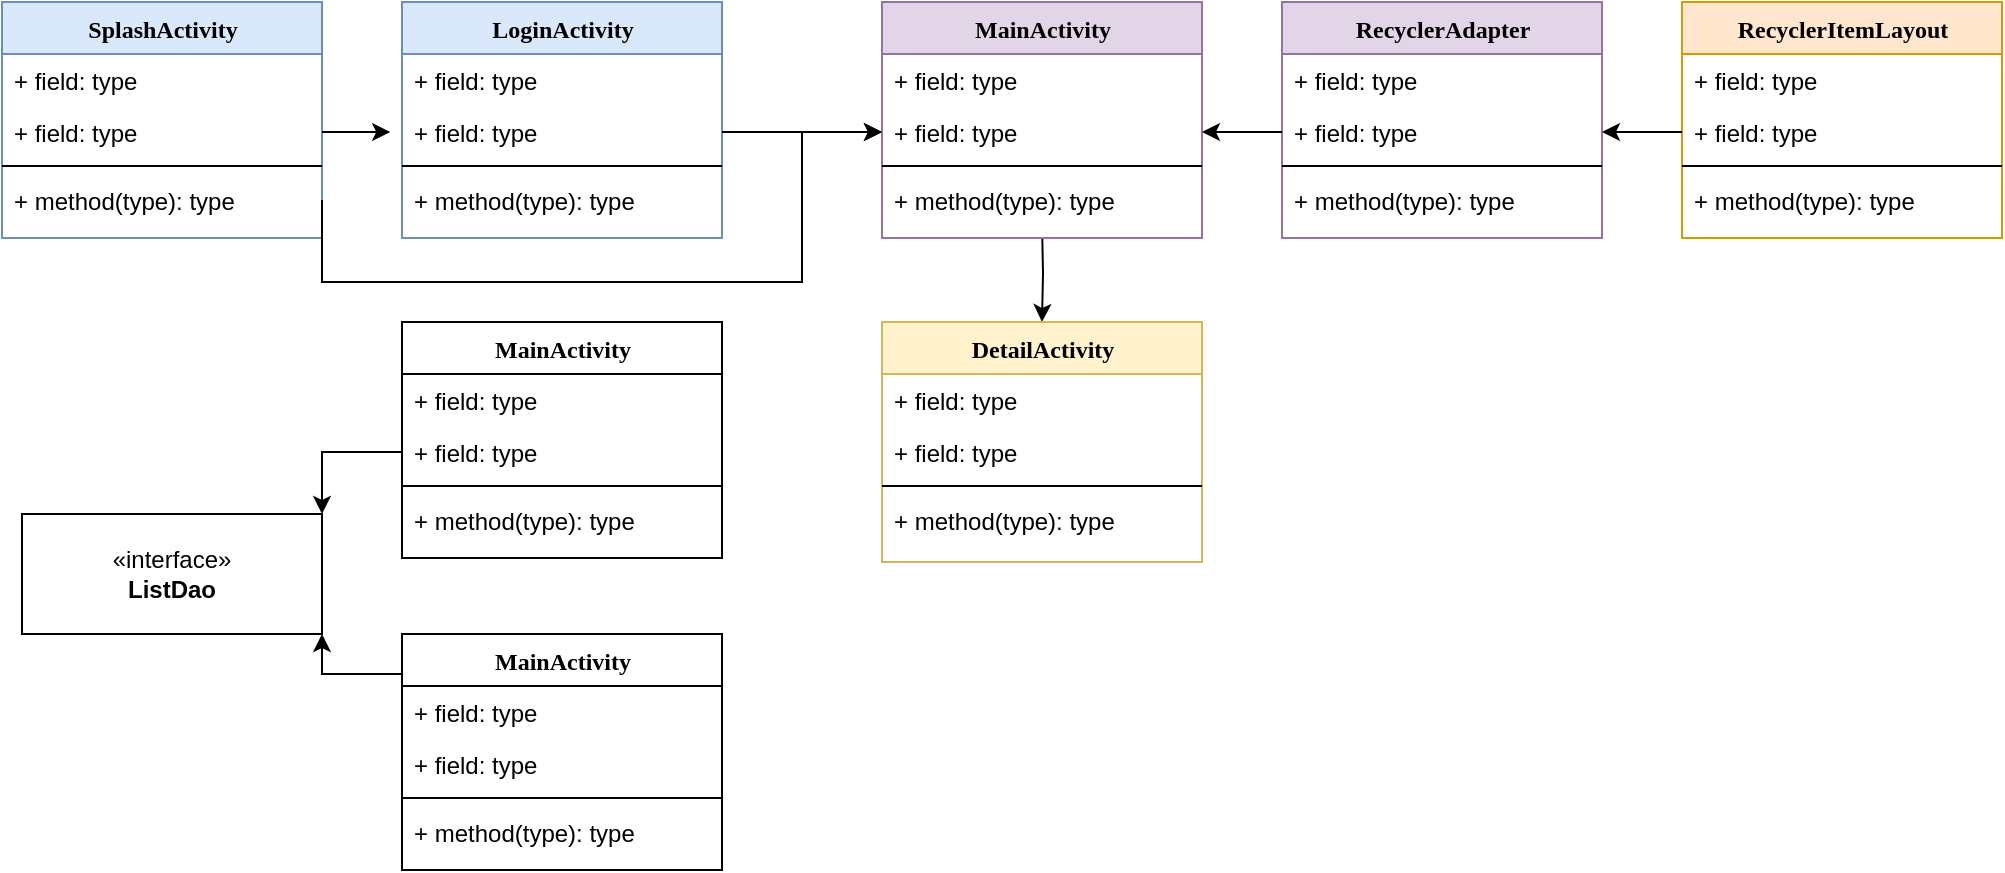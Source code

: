 <mxfile version="21.6.8" type="github">
  <diagram name="Page-1" id="6133507b-19e7-1e82-6fc7-422aa6c4b21f">
    <mxGraphModel dx="1434" dy="1608" grid="1" gridSize="10" guides="1" tooltips="1" connect="1" arrows="1" fold="1" page="1" pageScale="1" pageWidth="1100" pageHeight="850" background="none" math="0" shadow="0">
      <root>
        <mxCell id="0" />
        <mxCell id="1" parent="0" />
        <mxCell id="GkgWZyyiLaExwGPW6L2q-104" style="edgeStyle=orthogonalEdgeStyle;rounded=0;orthogonalLoop=1;jettySize=auto;html=1;entryX=0.5;entryY=0;entryDx=0;entryDy=0;" edge="1" parent="1" target="GkgWZyyiLaExwGPW6L2q-105">
          <mxGeometry relative="1" as="geometry">
            <mxPoint x="560" y="-650" as="targetPoint" />
            <mxPoint x="560" y="-690" as="sourcePoint" />
          </mxGeometry>
        </mxCell>
        <mxCell id="GkgWZyyiLaExwGPW6L2q-9" value="RecyclerAdapter&lt;br&gt;" style="swimlane;html=1;fontStyle=1;align=center;verticalAlign=top;childLayout=stackLayout;horizontal=1;startSize=26;horizontalStack=0;resizeParent=1;resizeLast=0;collapsible=1;marginBottom=0;swimlaneFillColor=#ffffff;rounded=0;shadow=0;comic=0;labelBackgroundColor=none;strokeWidth=1;fillColor=#e1d5e7;fontFamily=Verdana;fontSize=12;strokeColor=#9673a6;" vertex="1" parent="1">
          <mxGeometry x="680" y="-800" width="160" height="118" as="geometry" />
        </mxCell>
        <mxCell id="GkgWZyyiLaExwGPW6L2q-10" value="+ field: type" style="text;html=1;strokeColor=none;fillColor=none;align=left;verticalAlign=top;spacingLeft=4;spacingRight=4;whiteSpace=wrap;overflow=hidden;rotatable=0;points=[[0,0.5],[1,0.5]];portConstraint=eastwest;" vertex="1" parent="GkgWZyyiLaExwGPW6L2q-9">
          <mxGeometry y="26" width="160" height="26" as="geometry" />
        </mxCell>
        <mxCell id="GkgWZyyiLaExwGPW6L2q-11" value="+ field: type" style="text;html=1;strokeColor=none;fillColor=none;align=left;verticalAlign=top;spacingLeft=4;spacingRight=4;whiteSpace=wrap;overflow=hidden;rotatable=0;points=[[0,0.5],[1,0.5]];portConstraint=eastwest;" vertex="1" parent="GkgWZyyiLaExwGPW6L2q-9">
          <mxGeometry y="52" width="160" height="26" as="geometry" />
        </mxCell>
        <mxCell id="GkgWZyyiLaExwGPW6L2q-12" value="" style="line;html=1;strokeWidth=1;fillColor=none;align=left;verticalAlign=middle;spacingTop=-1;spacingLeft=3;spacingRight=3;rotatable=0;labelPosition=right;points=[];portConstraint=eastwest;" vertex="1" parent="GkgWZyyiLaExwGPW6L2q-9">
          <mxGeometry y="78" width="160" height="8" as="geometry" />
        </mxCell>
        <mxCell id="GkgWZyyiLaExwGPW6L2q-13" value="+ method(type): type" style="text;html=1;strokeColor=none;fillColor=none;align=left;verticalAlign=top;spacingLeft=4;spacingRight=4;whiteSpace=wrap;overflow=hidden;rotatable=0;points=[[0,0.5],[1,0.5]];portConstraint=eastwest;" vertex="1" parent="GkgWZyyiLaExwGPW6L2q-9">
          <mxGeometry y="86" width="160" height="26" as="geometry" />
        </mxCell>
        <mxCell id="GkgWZyyiLaExwGPW6L2q-14" value="RecyclerItemLayout" style="swimlane;html=1;fontStyle=1;align=center;verticalAlign=top;childLayout=stackLayout;horizontal=1;startSize=26;horizontalStack=0;resizeParent=1;resizeLast=0;collapsible=1;marginBottom=0;swimlaneFillColor=#ffffff;rounded=0;shadow=0;comic=0;labelBackgroundColor=none;strokeWidth=1;fillColor=#ffe6cc;fontFamily=Verdana;fontSize=12;strokeColor=#d79b00;" vertex="1" parent="1">
          <mxGeometry x="880" y="-800" width="160" height="118" as="geometry" />
        </mxCell>
        <mxCell id="GkgWZyyiLaExwGPW6L2q-15" value="+ field: type" style="text;html=1;strokeColor=none;fillColor=none;align=left;verticalAlign=top;spacingLeft=4;spacingRight=4;whiteSpace=wrap;overflow=hidden;rotatable=0;points=[[0,0.5],[1,0.5]];portConstraint=eastwest;" vertex="1" parent="GkgWZyyiLaExwGPW6L2q-14">
          <mxGeometry y="26" width="160" height="26" as="geometry" />
        </mxCell>
        <mxCell id="GkgWZyyiLaExwGPW6L2q-16" value="+ field: type" style="text;html=1;strokeColor=none;fillColor=none;align=left;verticalAlign=top;spacingLeft=4;spacingRight=4;whiteSpace=wrap;overflow=hidden;rotatable=0;points=[[0,0.5],[1,0.5]];portConstraint=eastwest;" vertex="1" parent="GkgWZyyiLaExwGPW6L2q-14">
          <mxGeometry y="52" width="160" height="26" as="geometry" />
        </mxCell>
        <mxCell id="GkgWZyyiLaExwGPW6L2q-17" value="" style="line;html=1;strokeWidth=1;fillColor=none;align=left;verticalAlign=middle;spacingTop=-1;spacingLeft=3;spacingRight=3;rotatable=0;labelPosition=right;points=[];portConstraint=eastwest;" vertex="1" parent="GkgWZyyiLaExwGPW6L2q-14">
          <mxGeometry y="78" width="160" height="8" as="geometry" />
        </mxCell>
        <mxCell id="GkgWZyyiLaExwGPW6L2q-18" value="+ method(type): type" style="text;html=1;strokeColor=none;fillColor=none;align=left;verticalAlign=top;spacingLeft=4;spacingRight=4;whiteSpace=wrap;overflow=hidden;rotatable=0;points=[[0,0.5],[1,0.5]];portConstraint=eastwest;" vertex="1" parent="GkgWZyyiLaExwGPW6L2q-14">
          <mxGeometry y="86" width="160" height="26" as="geometry" />
        </mxCell>
        <mxCell id="GkgWZyyiLaExwGPW6L2q-19" value="MainActivity" style="swimlane;html=1;fontStyle=1;align=center;verticalAlign=top;childLayout=stackLayout;horizontal=1;startSize=26;horizontalStack=0;resizeParent=1;resizeLast=0;collapsible=1;marginBottom=0;swimlaneFillColor=#ffffff;rounded=0;shadow=0;comic=0;labelBackgroundColor=none;strokeWidth=1;fillColor=none;fontFamily=Verdana;fontSize=12" vertex="1" parent="1">
          <mxGeometry x="240" y="-640" width="160" height="118" as="geometry" />
        </mxCell>
        <mxCell id="GkgWZyyiLaExwGPW6L2q-20" value="+ field: type" style="text;html=1;strokeColor=none;fillColor=none;align=left;verticalAlign=top;spacingLeft=4;spacingRight=4;whiteSpace=wrap;overflow=hidden;rotatable=0;points=[[0,0.5],[1,0.5]];portConstraint=eastwest;" vertex="1" parent="GkgWZyyiLaExwGPW6L2q-19">
          <mxGeometry y="26" width="160" height="26" as="geometry" />
        </mxCell>
        <mxCell id="GkgWZyyiLaExwGPW6L2q-21" value="+ field: type" style="text;html=1;strokeColor=none;fillColor=none;align=left;verticalAlign=top;spacingLeft=4;spacingRight=4;whiteSpace=wrap;overflow=hidden;rotatable=0;points=[[0,0.5],[1,0.5]];portConstraint=eastwest;" vertex="1" parent="GkgWZyyiLaExwGPW6L2q-19">
          <mxGeometry y="52" width="160" height="26" as="geometry" />
        </mxCell>
        <mxCell id="GkgWZyyiLaExwGPW6L2q-22" value="" style="line;html=1;strokeWidth=1;fillColor=none;align=left;verticalAlign=middle;spacingTop=-1;spacingLeft=3;spacingRight=3;rotatable=0;labelPosition=right;points=[];portConstraint=eastwest;" vertex="1" parent="GkgWZyyiLaExwGPW6L2q-19">
          <mxGeometry y="78" width="160" height="8" as="geometry" />
        </mxCell>
        <mxCell id="GkgWZyyiLaExwGPW6L2q-23" value="+ method(type): type" style="text;html=1;strokeColor=none;fillColor=none;align=left;verticalAlign=top;spacingLeft=4;spacingRight=4;whiteSpace=wrap;overflow=hidden;rotatable=0;points=[[0,0.5],[1,0.5]];portConstraint=eastwest;" vertex="1" parent="GkgWZyyiLaExwGPW6L2q-19">
          <mxGeometry y="86" width="160" height="26" as="geometry" />
        </mxCell>
        <mxCell id="GkgWZyyiLaExwGPW6L2q-91" style="edgeStyle=orthogonalEdgeStyle;rounded=0;orthogonalLoop=1;jettySize=auto;html=1;exitX=0;exitY=0;exitDx=0;exitDy=0;entryX=1;entryY=1;entryDx=0;entryDy=0;" edge="1" parent="1" source="GkgWZyyiLaExwGPW6L2q-24" target="GkgWZyyiLaExwGPW6L2q-89">
          <mxGeometry relative="1" as="geometry">
            <Array as="points">
              <mxPoint x="240" y="-464" />
              <mxPoint x="200" y="-464" />
            </Array>
          </mxGeometry>
        </mxCell>
        <mxCell id="GkgWZyyiLaExwGPW6L2q-24" value="MainActivity" style="swimlane;html=1;fontStyle=1;align=center;verticalAlign=top;childLayout=stackLayout;horizontal=1;startSize=26;horizontalStack=0;resizeParent=1;resizeLast=0;collapsible=1;marginBottom=0;swimlaneFillColor=#ffffff;rounded=0;shadow=0;comic=0;labelBackgroundColor=none;strokeWidth=1;fillColor=none;fontFamily=Verdana;fontSize=12" vertex="1" parent="1">
          <mxGeometry x="240" y="-484" width="160" height="118" as="geometry" />
        </mxCell>
        <mxCell id="GkgWZyyiLaExwGPW6L2q-25" value="+ field: type" style="text;html=1;strokeColor=none;fillColor=none;align=left;verticalAlign=top;spacingLeft=4;spacingRight=4;whiteSpace=wrap;overflow=hidden;rotatable=0;points=[[0,0.5],[1,0.5]];portConstraint=eastwest;" vertex="1" parent="GkgWZyyiLaExwGPW6L2q-24">
          <mxGeometry y="26" width="160" height="26" as="geometry" />
        </mxCell>
        <mxCell id="GkgWZyyiLaExwGPW6L2q-26" value="+ field: type" style="text;html=1;strokeColor=none;fillColor=none;align=left;verticalAlign=top;spacingLeft=4;spacingRight=4;whiteSpace=wrap;overflow=hidden;rotatable=0;points=[[0,0.5],[1,0.5]];portConstraint=eastwest;" vertex="1" parent="GkgWZyyiLaExwGPW6L2q-24">
          <mxGeometry y="52" width="160" height="26" as="geometry" />
        </mxCell>
        <mxCell id="GkgWZyyiLaExwGPW6L2q-27" value="" style="line;html=1;strokeWidth=1;fillColor=none;align=left;verticalAlign=middle;spacingTop=-1;spacingLeft=3;spacingRight=3;rotatable=0;labelPosition=right;points=[];portConstraint=eastwest;" vertex="1" parent="GkgWZyyiLaExwGPW6L2q-24">
          <mxGeometry y="78" width="160" height="8" as="geometry" />
        </mxCell>
        <mxCell id="GkgWZyyiLaExwGPW6L2q-28" value="+ method(type): type" style="text;html=1;strokeColor=none;fillColor=none;align=left;verticalAlign=top;spacingLeft=4;spacingRight=4;whiteSpace=wrap;overflow=hidden;rotatable=0;points=[[0,0.5],[1,0.5]];portConstraint=eastwest;" vertex="1" parent="GkgWZyyiLaExwGPW6L2q-24">
          <mxGeometry y="86" width="160" height="26" as="geometry" />
        </mxCell>
        <mxCell id="GkgWZyyiLaExwGPW6L2q-29" value="MainActivity" style="swimlane;html=1;fontStyle=1;align=center;verticalAlign=top;childLayout=stackLayout;horizontal=1;startSize=26;horizontalStack=0;resizeParent=1;resizeLast=0;collapsible=1;marginBottom=0;swimlaneFillColor=#ffffff;rounded=0;shadow=0;comic=0;labelBackgroundColor=none;strokeWidth=1;fillColor=#e1d5e7;fontFamily=Verdana;fontSize=12;strokeColor=#9673a6;" vertex="1" parent="1">
          <mxGeometry x="480" y="-800" width="160" height="118" as="geometry" />
        </mxCell>
        <mxCell id="GkgWZyyiLaExwGPW6L2q-30" value="+ field: type" style="text;html=1;strokeColor=none;fillColor=none;align=left;verticalAlign=top;spacingLeft=4;spacingRight=4;whiteSpace=wrap;overflow=hidden;rotatable=0;points=[[0,0.5],[1,0.5]];portConstraint=eastwest;" vertex="1" parent="GkgWZyyiLaExwGPW6L2q-29">
          <mxGeometry y="26" width="160" height="26" as="geometry" />
        </mxCell>
        <mxCell id="GkgWZyyiLaExwGPW6L2q-31" value="+ field: type" style="text;html=1;strokeColor=none;fillColor=none;align=left;verticalAlign=top;spacingLeft=4;spacingRight=4;whiteSpace=wrap;overflow=hidden;rotatable=0;points=[[0,0.5],[1,0.5]];portConstraint=eastwest;" vertex="1" parent="GkgWZyyiLaExwGPW6L2q-29">
          <mxGeometry y="52" width="160" height="26" as="geometry" />
        </mxCell>
        <mxCell id="GkgWZyyiLaExwGPW6L2q-32" value="" style="line;html=1;strokeWidth=1;fillColor=none;align=left;verticalAlign=middle;spacingTop=-1;spacingLeft=3;spacingRight=3;rotatable=0;labelPosition=right;points=[];portConstraint=eastwest;" vertex="1" parent="GkgWZyyiLaExwGPW6L2q-29">
          <mxGeometry y="78" width="160" height="8" as="geometry" />
        </mxCell>
        <mxCell id="GkgWZyyiLaExwGPW6L2q-33" value="+ method(type): type" style="text;html=1;strokeColor=none;fillColor=none;align=left;verticalAlign=top;spacingLeft=4;spacingRight=4;whiteSpace=wrap;overflow=hidden;rotatable=0;points=[[0,0.5],[1,0.5]];portConstraint=eastwest;" vertex="1" parent="GkgWZyyiLaExwGPW6L2q-29">
          <mxGeometry y="86" width="160" height="26" as="geometry" />
        </mxCell>
        <mxCell id="GkgWZyyiLaExwGPW6L2q-59" value="SplashActivity&lt;br&gt;" style="swimlane;html=1;fontStyle=1;align=center;verticalAlign=top;childLayout=stackLayout;horizontal=1;startSize=26;horizontalStack=0;resizeParent=1;resizeLast=0;collapsible=1;marginBottom=0;swimlaneFillColor=#ffffff;rounded=0;shadow=0;comic=0;labelBackgroundColor=none;strokeWidth=1;fillColor=#dae8fc;fontFamily=Verdana;fontSize=12;strokeColor=#6c8ebf;" vertex="1" parent="1">
          <mxGeometry x="40" y="-800" width="160" height="118" as="geometry" />
        </mxCell>
        <mxCell id="GkgWZyyiLaExwGPW6L2q-60" value="+ field: type" style="text;html=1;strokeColor=none;fillColor=none;align=left;verticalAlign=top;spacingLeft=4;spacingRight=4;whiteSpace=wrap;overflow=hidden;rotatable=0;points=[[0,0.5],[1,0.5]];portConstraint=eastwest;" vertex="1" parent="GkgWZyyiLaExwGPW6L2q-59">
          <mxGeometry y="26" width="160" height="26" as="geometry" />
        </mxCell>
        <mxCell id="GkgWZyyiLaExwGPW6L2q-61" value="+ field: type" style="text;html=1;strokeColor=none;fillColor=none;align=left;verticalAlign=top;spacingLeft=4;spacingRight=4;whiteSpace=wrap;overflow=hidden;rotatable=0;points=[[0,0.5],[1,0.5]];portConstraint=eastwest;" vertex="1" parent="GkgWZyyiLaExwGPW6L2q-59">
          <mxGeometry y="52" width="160" height="26" as="geometry" />
        </mxCell>
        <mxCell id="GkgWZyyiLaExwGPW6L2q-62" value="" style="line;html=1;strokeWidth=1;fillColor=none;align=left;verticalAlign=middle;spacingTop=-1;spacingLeft=3;spacingRight=3;rotatable=0;labelPosition=right;points=[];portConstraint=eastwest;" vertex="1" parent="GkgWZyyiLaExwGPW6L2q-59">
          <mxGeometry y="78" width="160" height="8" as="geometry" />
        </mxCell>
        <mxCell id="GkgWZyyiLaExwGPW6L2q-63" value="+ method(type): type" style="text;html=1;strokeColor=none;fillColor=none;align=left;verticalAlign=top;spacingLeft=4;spacingRight=4;whiteSpace=wrap;overflow=hidden;rotatable=0;points=[[0,0.5],[1,0.5]];portConstraint=eastwest;" vertex="1" parent="GkgWZyyiLaExwGPW6L2q-59">
          <mxGeometry y="86" width="160" height="26" as="geometry" />
        </mxCell>
        <mxCell id="GkgWZyyiLaExwGPW6L2q-72" style="edgeStyle=orthogonalEdgeStyle;rounded=0;orthogonalLoop=1;jettySize=auto;html=1;exitX=0;exitY=0.5;exitDx=0;exitDy=0;entryX=1;entryY=0.5;entryDx=0;entryDy=0;" edge="1" parent="1" source="GkgWZyyiLaExwGPW6L2q-16" target="GkgWZyyiLaExwGPW6L2q-11">
          <mxGeometry relative="1" as="geometry" />
        </mxCell>
        <mxCell id="GkgWZyyiLaExwGPW6L2q-73" style="edgeStyle=orthogonalEdgeStyle;rounded=0;orthogonalLoop=1;jettySize=auto;html=1;exitX=0;exitY=0.5;exitDx=0;exitDy=0;entryX=1;entryY=0.5;entryDx=0;entryDy=0;" edge="1" parent="1" source="GkgWZyyiLaExwGPW6L2q-11">
          <mxGeometry relative="1" as="geometry">
            <mxPoint x="640" y="-735" as="targetPoint" />
          </mxGeometry>
        </mxCell>
        <mxCell id="GkgWZyyiLaExwGPW6L2q-89" value="«interface»&lt;br&gt;&lt;b&gt;ListDao&lt;/b&gt;" style="html=1;whiteSpace=wrap;" vertex="1" parent="1">
          <mxGeometry x="50" y="-544" width="150" height="60" as="geometry" />
        </mxCell>
        <mxCell id="GkgWZyyiLaExwGPW6L2q-90" style="edgeStyle=orthogonalEdgeStyle;rounded=0;orthogonalLoop=1;jettySize=auto;html=1;exitX=0;exitY=0.5;exitDx=0;exitDy=0;entryX=1;entryY=0;entryDx=0;entryDy=0;" edge="1" parent="1" source="GkgWZyyiLaExwGPW6L2q-21" target="GkgWZyyiLaExwGPW6L2q-89">
          <mxGeometry relative="1" as="geometry" />
        </mxCell>
        <mxCell id="GkgWZyyiLaExwGPW6L2q-93" value="LoginActivity" style="swimlane;html=1;fontStyle=1;align=center;verticalAlign=top;childLayout=stackLayout;horizontal=1;startSize=26;horizontalStack=0;resizeParent=1;resizeLast=0;collapsible=1;marginBottom=0;swimlaneFillColor=#ffffff;rounded=0;shadow=0;comic=0;labelBackgroundColor=none;strokeWidth=1;fillColor=#dae8fc;fontFamily=Verdana;fontSize=12;strokeColor=#6c8ebf;" vertex="1" parent="1">
          <mxGeometry x="240" y="-800" width="160" height="118" as="geometry" />
        </mxCell>
        <mxCell id="GkgWZyyiLaExwGPW6L2q-94" value="+ field: type" style="text;html=1;strokeColor=none;fillColor=none;align=left;verticalAlign=top;spacingLeft=4;spacingRight=4;whiteSpace=wrap;overflow=hidden;rotatable=0;points=[[0,0.5],[1,0.5]];portConstraint=eastwest;" vertex="1" parent="GkgWZyyiLaExwGPW6L2q-93">
          <mxGeometry y="26" width="160" height="26" as="geometry" />
        </mxCell>
        <mxCell id="GkgWZyyiLaExwGPW6L2q-95" value="+ field: type" style="text;html=1;strokeColor=none;fillColor=none;align=left;verticalAlign=top;spacingLeft=4;spacingRight=4;whiteSpace=wrap;overflow=hidden;rotatable=0;points=[[0,0.5],[1,0.5]];portConstraint=eastwest;" vertex="1" parent="GkgWZyyiLaExwGPW6L2q-93">
          <mxGeometry y="52" width="160" height="26" as="geometry" />
        </mxCell>
        <mxCell id="GkgWZyyiLaExwGPW6L2q-96" value="" style="line;html=1;strokeWidth=1;fillColor=none;align=left;verticalAlign=middle;spacingTop=-1;spacingLeft=3;spacingRight=3;rotatable=0;labelPosition=right;points=[];portConstraint=eastwest;" vertex="1" parent="GkgWZyyiLaExwGPW6L2q-93">
          <mxGeometry y="78" width="160" height="8" as="geometry" />
        </mxCell>
        <mxCell id="GkgWZyyiLaExwGPW6L2q-97" value="+ method(type): type" style="text;html=1;strokeColor=none;fillColor=none;align=left;verticalAlign=top;spacingLeft=4;spacingRight=4;whiteSpace=wrap;overflow=hidden;rotatable=0;points=[[0,0.5],[1,0.5]];portConstraint=eastwest;" vertex="1" parent="GkgWZyyiLaExwGPW6L2q-93">
          <mxGeometry y="86" width="160" height="26" as="geometry" />
        </mxCell>
        <mxCell id="GkgWZyyiLaExwGPW6L2q-100" style="edgeStyle=orthogonalEdgeStyle;rounded=0;orthogonalLoop=1;jettySize=auto;html=1;exitX=1;exitY=0.5;exitDx=0;exitDy=0;entryX=-0.037;entryY=0.526;entryDx=0;entryDy=0;entryPerimeter=0;" edge="1" parent="1" source="GkgWZyyiLaExwGPW6L2q-61" target="GkgWZyyiLaExwGPW6L2q-95">
          <mxGeometry relative="1" as="geometry" />
        </mxCell>
        <mxCell id="GkgWZyyiLaExwGPW6L2q-101" style="edgeStyle=orthogonalEdgeStyle;rounded=0;orthogonalLoop=1;jettySize=auto;html=1;exitX=1;exitY=0.5;exitDx=0;exitDy=0;entryX=0;entryY=0.5;entryDx=0;entryDy=0;" edge="1" parent="1" source="GkgWZyyiLaExwGPW6L2q-95" target="GkgWZyyiLaExwGPW6L2q-31">
          <mxGeometry relative="1" as="geometry" />
        </mxCell>
        <mxCell id="GkgWZyyiLaExwGPW6L2q-102" style="edgeStyle=orthogonalEdgeStyle;rounded=0;orthogonalLoop=1;jettySize=auto;html=1;exitX=1;exitY=0.5;exitDx=0;exitDy=0;entryX=0;entryY=0.5;entryDx=0;entryDy=0;" edge="1" parent="1" source="GkgWZyyiLaExwGPW6L2q-63" target="GkgWZyyiLaExwGPW6L2q-31">
          <mxGeometry relative="1" as="geometry">
            <Array as="points">
              <mxPoint x="200" y="-660" />
              <mxPoint x="440" y="-660" />
              <mxPoint x="440" y="-735" />
            </Array>
          </mxGeometry>
        </mxCell>
        <mxCell id="GkgWZyyiLaExwGPW6L2q-105" value="DetailActivity&lt;br&gt;" style="swimlane;html=1;fontStyle=1;align=center;verticalAlign=top;childLayout=stackLayout;horizontal=1;startSize=26;horizontalStack=0;resizeParent=1;resizeLast=0;collapsible=1;marginBottom=0;swimlaneFillColor=#ffffff;rounded=0;shadow=0;comic=0;labelBackgroundColor=none;strokeWidth=1;fillColor=#fff2cc;fontFamily=Verdana;fontSize=12;strokeColor=#d6b656;" vertex="1" parent="1">
          <mxGeometry x="480" y="-640" width="160" height="120" as="geometry" />
        </mxCell>
        <mxCell id="GkgWZyyiLaExwGPW6L2q-106" value="+ field: type" style="text;html=1;strokeColor=none;fillColor=none;align=left;verticalAlign=top;spacingLeft=4;spacingRight=4;whiteSpace=wrap;overflow=hidden;rotatable=0;points=[[0,0.5],[1,0.5]];portConstraint=eastwest;" vertex="1" parent="GkgWZyyiLaExwGPW6L2q-105">
          <mxGeometry y="26" width="160" height="26" as="geometry" />
        </mxCell>
        <mxCell id="GkgWZyyiLaExwGPW6L2q-107" value="+ field: type" style="text;html=1;strokeColor=none;fillColor=none;align=left;verticalAlign=top;spacingLeft=4;spacingRight=4;whiteSpace=wrap;overflow=hidden;rotatable=0;points=[[0,0.5],[1,0.5]];portConstraint=eastwest;" vertex="1" parent="GkgWZyyiLaExwGPW6L2q-105">
          <mxGeometry y="52" width="160" height="26" as="geometry" />
        </mxCell>
        <mxCell id="GkgWZyyiLaExwGPW6L2q-108" value="" style="line;html=1;strokeWidth=1;fillColor=none;align=left;verticalAlign=middle;spacingTop=-1;spacingLeft=3;spacingRight=3;rotatable=0;labelPosition=right;points=[];portConstraint=eastwest;" vertex="1" parent="GkgWZyyiLaExwGPW6L2q-105">
          <mxGeometry y="78" width="160" height="8" as="geometry" />
        </mxCell>
        <mxCell id="GkgWZyyiLaExwGPW6L2q-109" value="+ method(type): type" style="text;html=1;strokeColor=none;fillColor=none;align=left;verticalAlign=top;spacingLeft=4;spacingRight=4;whiteSpace=wrap;overflow=hidden;rotatable=0;points=[[0,0.5],[1,0.5]];portConstraint=eastwest;" vertex="1" parent="GkgWZyyiLaExwGPW6L2q-105">
          <mxGeometry y="86" width="160" height="26" as="geometry" />
        </mxCell>
      </root>
    </mxGraphModel>
  </diagram>
</mxfile>
